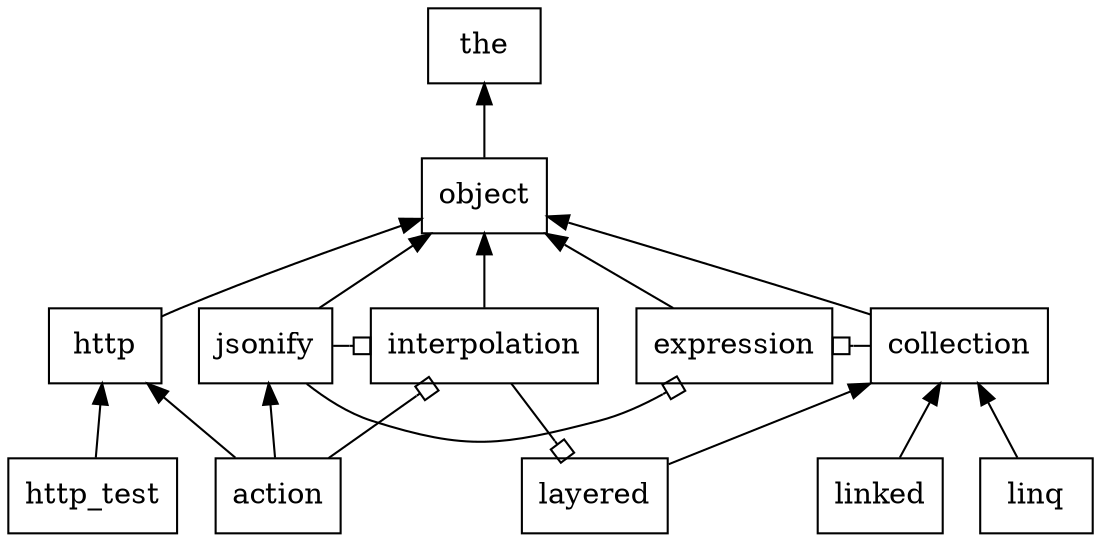 digraph {
	rankdir=BT;
	node[shape=box];
	object->the;
	expression->object;
	collection -> object;
	interpolation -> object;
	jsonify -> object;

	linked -> collection;	
	layered -> collection;
	linq -> collection;

	http -> object;
	action -> http;
	action -> interpolation  [arrowhead=obox];
	action -> jsonify;

	expression -> collection   [dir=back,arrowtail=obox];
	jsonify -> interpolation  [arrowhead=obox];
	jsonify -> expression   [arrowhead=obox];
	layered -> interpolation  [dir=back,arrowtail=obox];


	http_test -> http;

	{rank=same; collection expression jsonify interpolation http}
	{rank=same; action http_test}

	
}